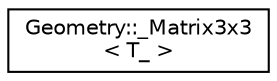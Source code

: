 digraph "Graphical Class Hierarchy"
{
  edge [fontname="Helvetica",fontsize="10",labelfontname="Helvetica",labelfontsize="10"];
  node [fontname="Helvetica",fontsize="10",shape=record];
  rankdir="LR";
  Node1 [label="Geometry::_Matrix3x3\l\< T_ \>",height=0.2,width=0.4,color="black", fillcolor="white", style="filled",URL="$classGeometry_1_1__Matrix3x3.html"];
}

